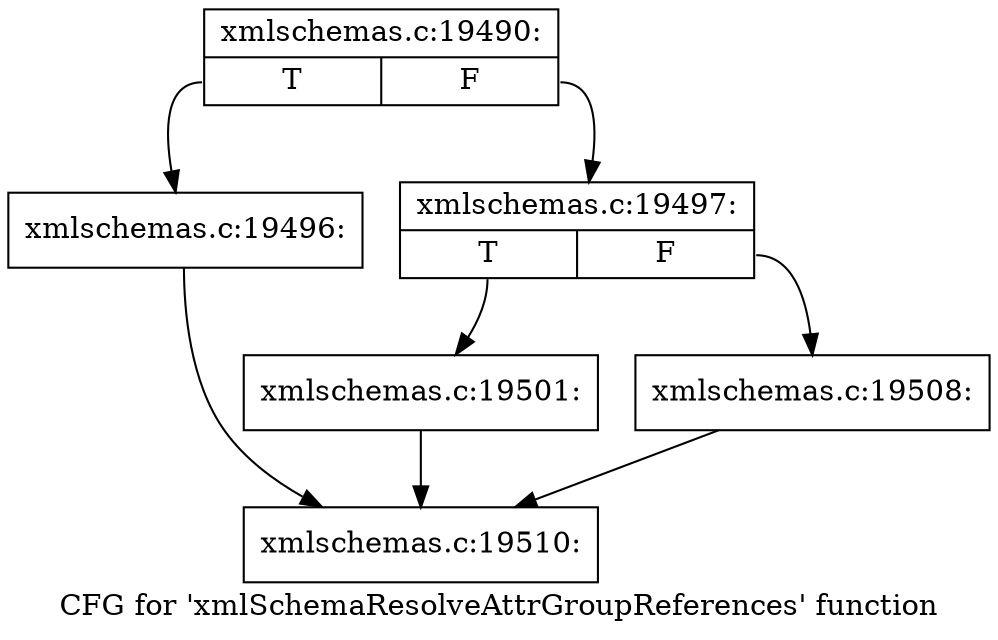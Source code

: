 digraph "CFG for 'xmlSchemaResolveAttrGroupReferences' function" {
	label="CFG for 'xmlSchemaResolveAttrGroupReferences' function";

	Node0x55d026338140 [shape=record,label="{xmlschemas.c:19490:|{<s0>T|<s1>F}}"];
	Node0x55d026338140:s0 -> Node0x55d02633b9c0;
	Node0x55d026338140:s1 -> Node0x55d02633ba10;
	Node0x55d02633b9c0 [shape=record,label="{xmlschemas.c:19496:}"];
	Node0x55d02633b9c0 -> Node0x55d026338190;
	Node0x55d02633ba10 [shape=record,label="{xmlschemas.c:19497:|{<s0>T|<s1>F}}"];
	Node0x55d02633ba10:s0 -> Node0x55d02633cbd0;
	Node0x55d02633ba10:s1 -> Node0x55d02633cc20;
	Node0x55d02633cbd0 [shape=record,label="{xmlschemas.c:19501:}"];
	Node0x55d02633cbd0 -> Node0x55d026338190;
	Node0x55d02633cc20 [shape=record,label="{xmlschemas.c:19508:}"];
	Node0x55d02633cc20 -> Node0x55d026338190;
	Node0x55d026338190 [shape=record,label="{xmlschemas.c:19510:}"];
}
